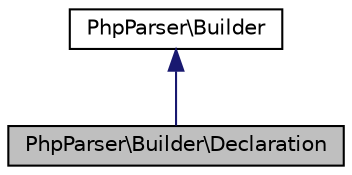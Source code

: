 digraph "PhpParser\Builder\Declaration"
{
  edge [fontname="Helvetica",fontsize="10",labelfontname="Helvetica",labelfontsize="10"];
  node [fontname="Helvetica",fontsize="10",shape=record];
  Node9 [label="PhpParser\\Builder\\Declaration",height=0.2,width=0.4,color="black", fillcolor="grey75", style="filled", fontcolor="black"];
  Node10 -> Node9 [dir="back",color="midnightblue",fontsize="10",style="solid",fontname="Helvetica"];
  Node10 [label="PhpParser\\Builder",height=0.2,width=0.4,color="black", fillcolor="white", style="filled",URL="$interfacePhpParser_1_1Builder.html"];
}
